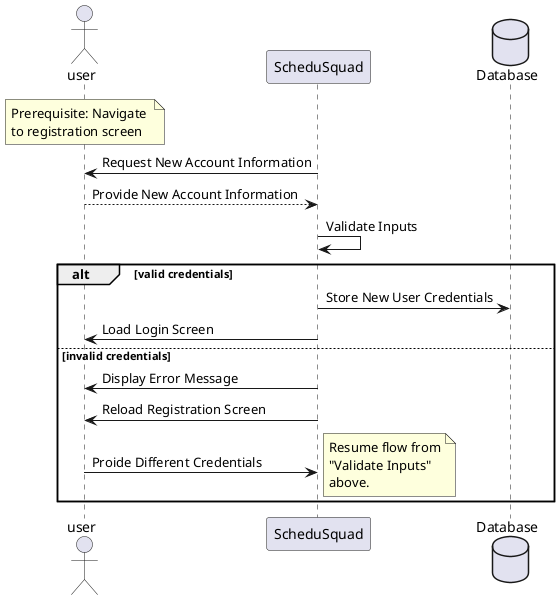 @startuml Registration
actor user
participant ScheduSquad as app
database Database as db

note over user
Prerequisite: Navigate 
to registration screen
end note

app -> user : Request New Account Information
user --> app : Provide New Account Information
app -> app : Validate Inputs

alt valid credentials
    app -> db : Store New User Credentials
    app -> user : Load Login Screen
else invalid credentials
    app -> user : Display Error Message
    app -> user : Reload Registration Screen
    user -> app : Proide Different Credentials
    note right
    Resume flow from
    "Validate Inputs"
    above.
    end note
end
@enduml